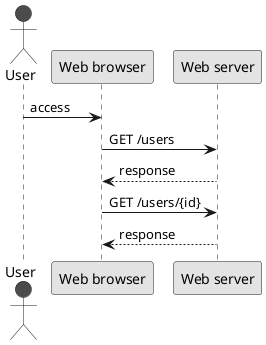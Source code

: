 @startuml
skinparam monochrome true

actor "User" as user #red
participant "Web browser" as desktop
participant "Web server" as webserver

user -> desktop : access
desktop -> webserver : GET /users
webserver --> desktop : response

desktop -> webserver : GET /users/{id}
webserver --> desktop : response


@enduml